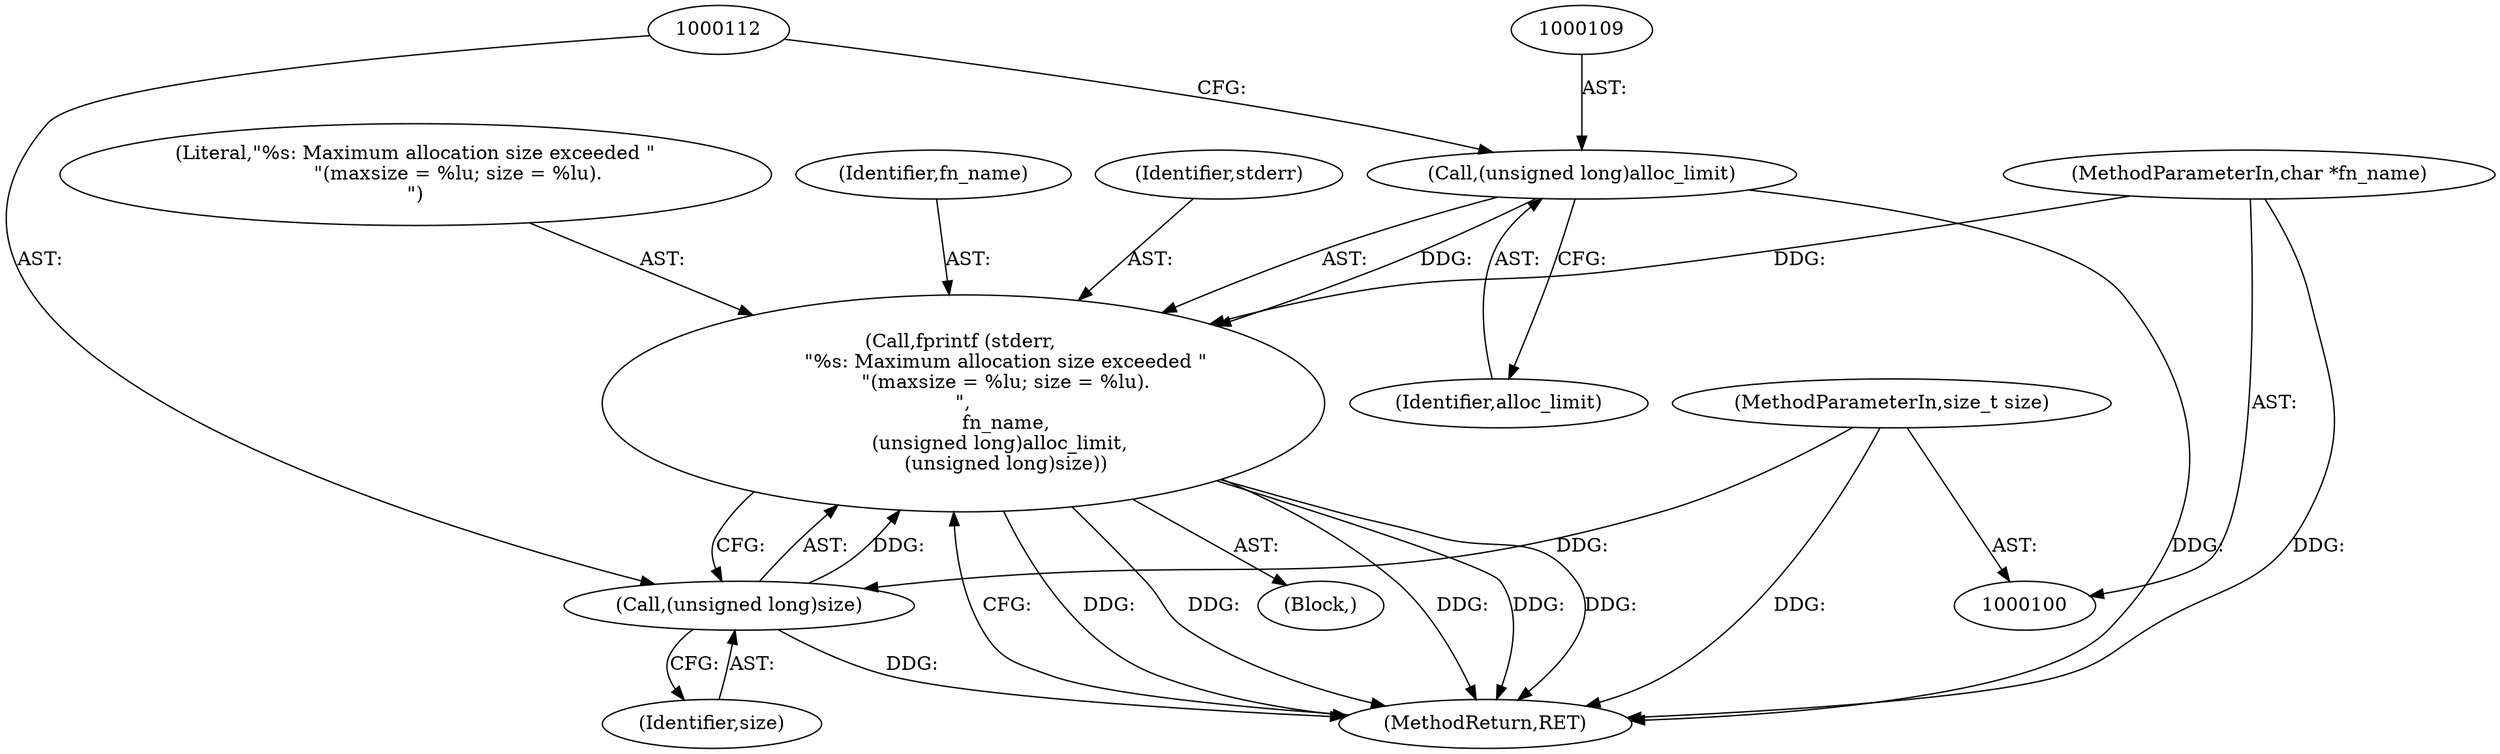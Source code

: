 digraph "1_tnef_c5044689e50039635e7700fe2472fd632ac77176_0@API" {
"1000104" [label="(Call,fprintf (stderr, \n              \"%s: Maximum allocation size exceeded \"\n              \"(maxsize = %lu; size = %lu).\n\",\n              fn_name,\n             (unsigned long)alloc_limit, \n              (unsigned long)size))"];
"1000101" [label="(MethodParameterIn,char *fn_name)"];
"1000108" [label="(Call,(unsigned long)alloc_limit)"];
"1000111" [label="(Call,(unsigned long)size)"];
"1000102" [label="(MethodParameterIn,size_t size)"];
"1000107" [label="(Identifier,fn_name)"];
"1000114" [label="(MethodReturn,RET)"];
"1000101" [label="(MethodParameterIn,char *fn_name)"];
"1000113" [label="(Identifier,size)"];
"1000104" [label="(Call,fprintf (stderr, \n              \"%s: Maximum allocation size exceeded \"\n              \"(maxsize = %lu; size = %lu).\n\",\n              fn_name,\n             (unsigned long)alloc_limit, \n              (unsigned long)size))"];
"1000105" [label="(Identifier,stderr)"];
"1000110" [label="(Identifier,alloc_limit)"];
"1000111" [label="(Call,(unsigned long)size)"];
"1000103" [label="(Block,)"];
"1000108" [label="(Call,(unsigned long)alloc_limit)"];
"1000102" [label="(MethodParameterIn,size_t size)"];
"1000106" [label="(Literal,\"%s: Maximum allocation size exceeded \"\n              \"(maxsize = %lu; size = %lu).\n\")"];
"1000104" -> "1000103"  [label="AST: "];
"1000104" -> "1000111"  [label="CFG: "];
"1000105" -> "1000104"  [label="AST: "];
"1000106" -> "1000104"  [label="AST: "];
"1000107" -> "1000104"  [label="AST: "];
"1000108" -> "1000104"  [label="AST: "];
"1000111" -> "1000104"  [label="AST: "];
"1000114" -> "1000104"  [label="CFG: "];
"1000104" -> "1000114"  [label="DDG: "];
"1000104" -> "1000114"  [label="DDG: "];
"1000104" -> "1000114"  [label="DDG: "];
"1000104" -> "1000114"  [label="DDG: "];
"1000104" -> "1000114"  [label="DDG: "];
"1000101" -> "1000104"  [label="DDG: "];
"1000108" -> "1000104"  [label="DDG: "];
"1000111" -> "1000104"  [label="DDG: "];
"1000101" -> "1000100"  [label="AST: "];
"1000101" -> "1000114"  [label="DDG: "];
"1000108" -> "1000110"  [label="CFG: "];
"1000109" -> "1000108"  [label="AST: "];
"1000110" -> "1000108"  [label="AST: "];
"1000112" -> "1000108"  [label="CFG: "];
"1000108" -> "1000114"  [label="DDG: "];
"1000111" -> "1000113"  [label="CFG: "];
"1000112" -> "1000111"  [label="AST: "];
"1000113" -> "1000111"  [label="AST: "];
"1000111" -> "1000114"  [label="DDG: "];
"1000102" -> "1000111"  [label="DDG: "];
"1000102" -> "1000100"  [label="AST: "];
"1000102" -> "1000114"  [label="DDG: "];
}
